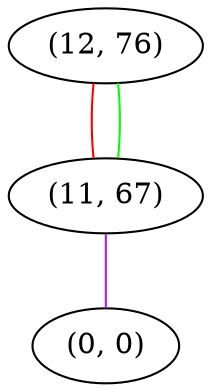 graph "" {
"(12, 76)";
"(11, 67)";
"(0, 0)";
"(12, 76)" -- "(11, 67)"  [color=red, key=0, weight=1];
"(12, 76)" -- "(11, 67)"  [color=green, key=1, weight=2];
"(11, 67)" -- "(0, 0)"  [color=purple, key=0, weight=4];
}
